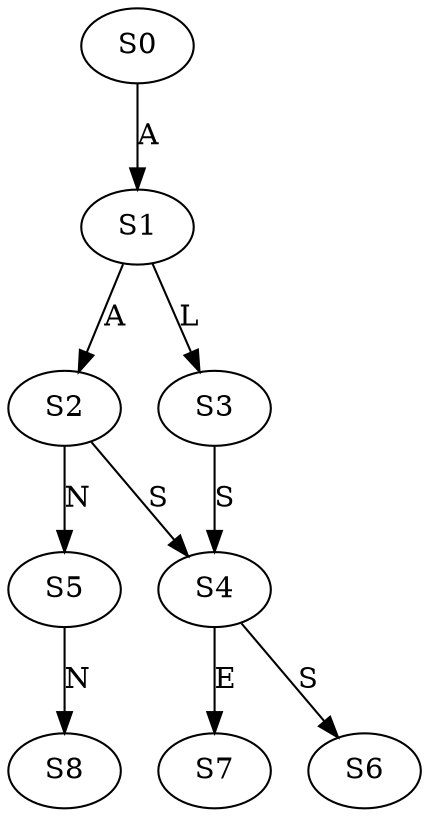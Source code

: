 strict digraph  {
	S0 -> S1 [ label = A ];
	S1 -> S2 [ label = A ];
	S1 -> S3 [ label = L ];
	S2 -> S4 [ label = S ];
	S2 -> S5 [ label = N ];
	S3 -> S4 [ label = S ];
	S4 -> S6 [ label = S ];
	S4 -> S7 [ label = E ];
	S5 -> S8 [ label = N ];
}
